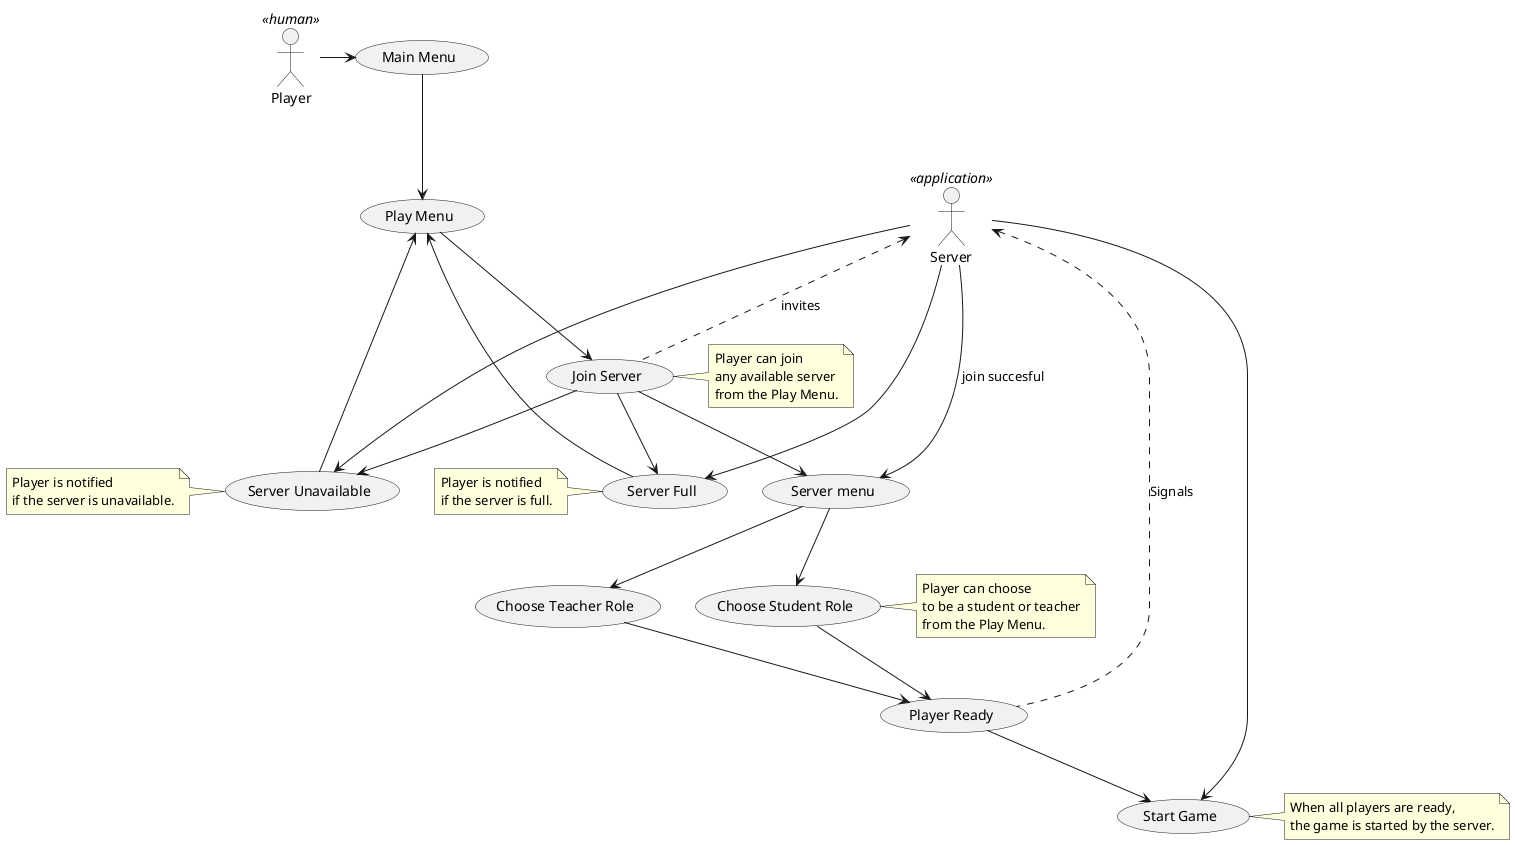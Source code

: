 @startuml
:Player: as Player << human >>
:Server: as Server << application >>
(Main Menu) as (Menu)
(Play Menu) as (Play)
(Join Server) as (Join)
(Server menu) as (ServerMenu)
(Choose Student Role) as (Student)
(Choose Teacher Role) as (Teacher)
(Player Ready) as (Ready)
(Start Game) as (Start)
(Server Full) as (Full)
(Server Unavailable) as (Unavailable)

Player -> (Menu)
(Menu) --> (Play)
(Play) --> (Join)
(Server) <.. (Join) : invites
(Join) --> (ServerMenu)
(Join) --> (Full)
(Join) --> (Unavailable)
(Server) --> (ServerMenu) : join succesful
(ServerMenu) --> (Student)
(ServerMenu) --> (Teacher)
(Teacher) --> (Ready)
(Student) --> (Ready)
(Ready) --> (Start)
(Server) <.. (Ready) : Signals
(Server) --> (Start)
(Server) --> (Full)
(Server) --> (Unavailable)
(Full) --> (Play)
(Unavailable) --> (Play)

note right of (Join)
Player can join
any available server
from the Play Menu.
end note

note right of (Student)
Player can choose
to be a student or teacher
from the Play Menu.
end note

note left of (Full)
Player is notified
if the server is full.
end note

note left of (Unavailable)
Player is notified
if the server is unavailable.
end note

note right of (Start)
When all players are ready,
the game is started by the server.
end note

@enduml